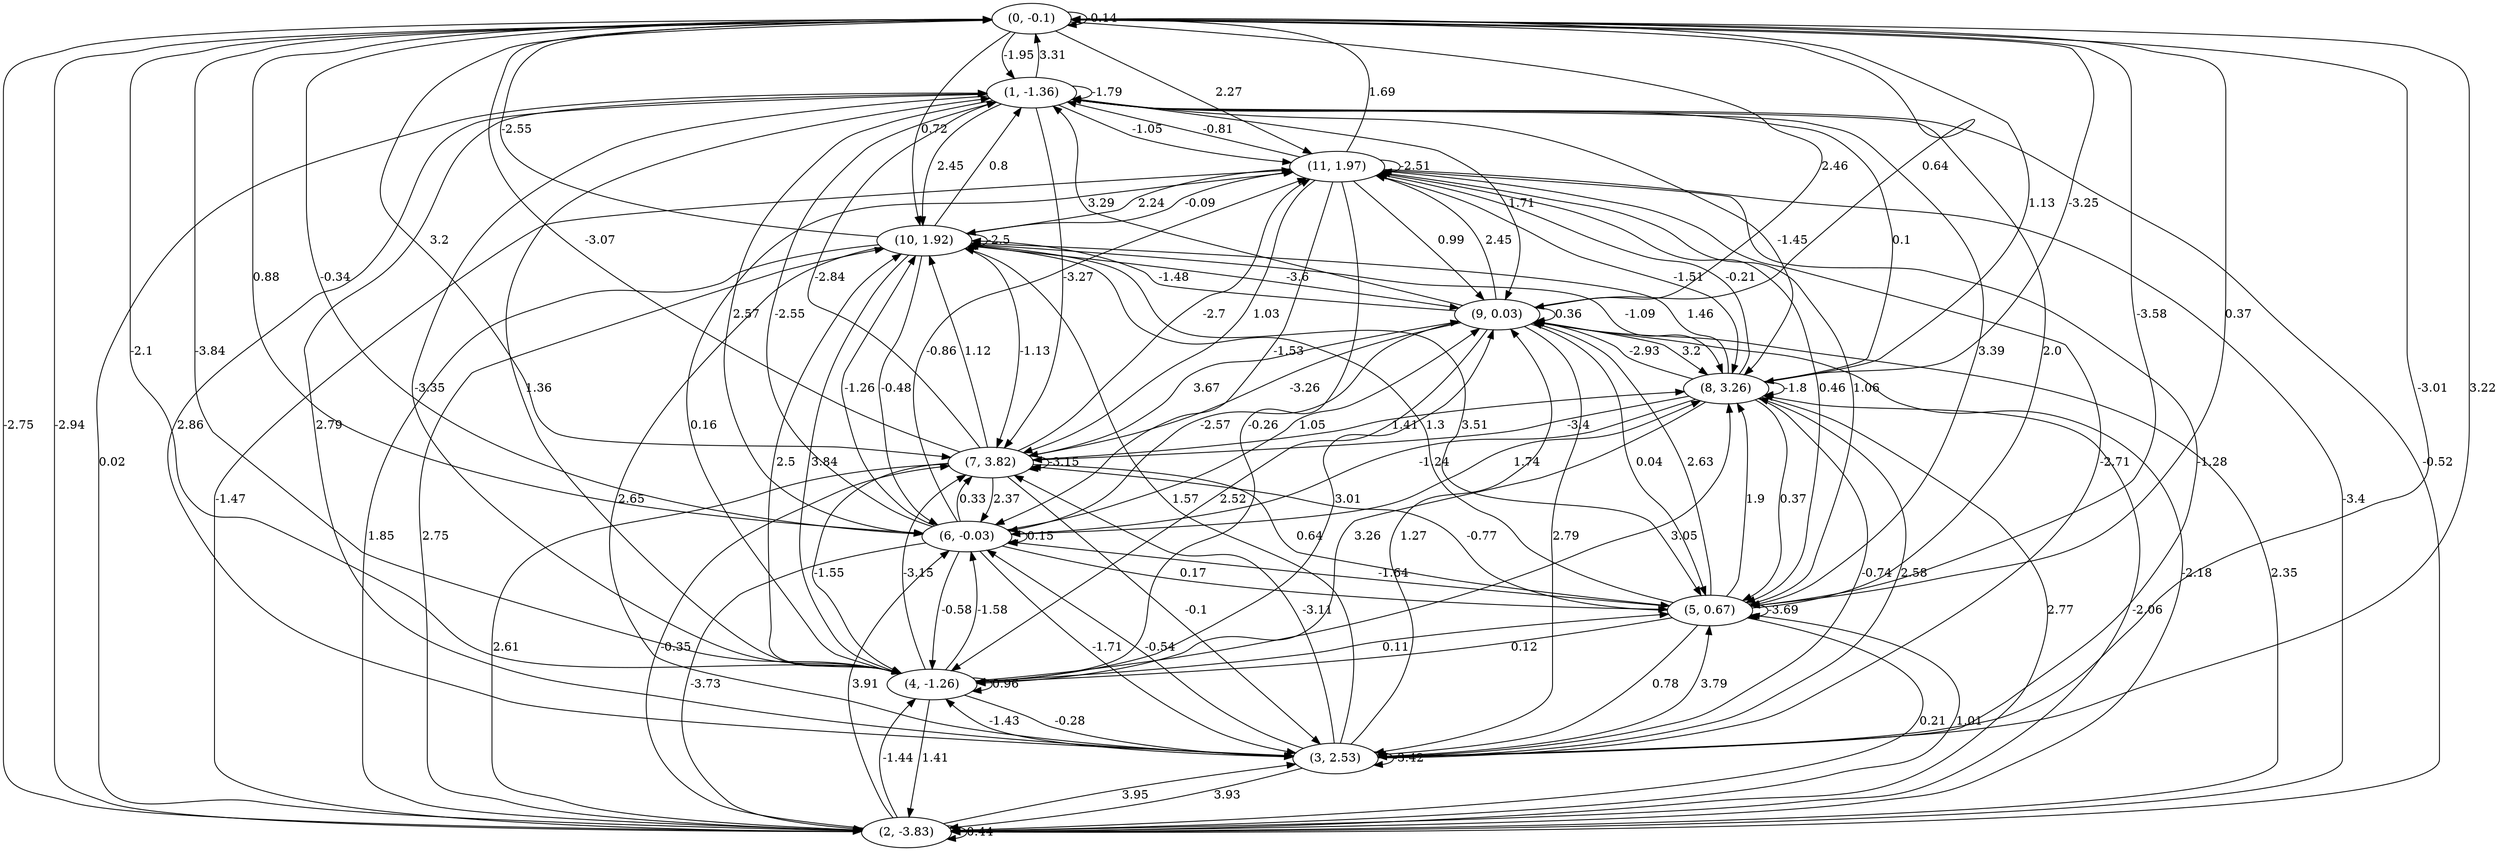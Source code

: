 digraph {
    0 [ label = "(0, -0.1)" ]
    1 [ label = "(1, -1.36)" ]
    2 [ label = "(2, -3.83)" ]
    3 [ label = "(3, 2.53)" ]
    4 [ label = "(4, -1.26)" ]
    5 [ label = "(5, 0.67)" ]
    6 [ label = "(6, -0.03)" ]
    7 [ label = "(7, 3.82)" ]
    8 [ label = "(8, 3.26)" ]
    9 [ label = "(9, 0.03)" ]
    10 [ label = "(10, 1.92)" ]
    11 [ label = "(11, 1.97)" ]
    0 -> 0 [ label = "-0.14" ]
    1 -> 1 [ label = "-1.79" ]
    2 -> 2 [ label = "0.44" ]
    3 -> 3 [ label = "-3.42" ]
    4 -> 4 [ label = "0.96" ]
    5 -> 5 [ label = "-3.69" ]
    6 -> 6 [ label = "0.15" ]
    7 -> 7 [ label = "-3.15" ]
    8 -> 8 [ label = "-1.8" ]
    9 -> 9 [ label = "0.36" ]
    10 -> 10 [ label = "-2.5" ]
    11 -> 11 [ label = "-2.51" ]
    1 -> 0 [ label = "3.31" ]
    2 -> 0 [ label = "-2.94" ]
    3 -> 0 [ label = "3.22" ]
    4 -> 0 [ label = "-3.84" ]
    5 -> 0 [ label = "0.37" ]
    6 -> 0 [ label = "-0.34" ]
    7 -> 0 [ label = "-3.07" ]
    8 -> 0 [ label = "-3.25" ]
    9 -> 0 [ label = "0.64" ]
    10 -> 0 [ label = "-2.55" ]
    11 -> 0 [ label = "1.69" ]
    0 -> 1 [ label = "-1.95" ]
    2 -> 1 [ label = "0.02" ]
    3 -> 1 [ label = "2.79" ]
    4 -> 1 [ label = "1.36" ]
    5 -> 1 [ label = "2.0" ]
    6 -> 1 [ label = "-2.55" ]
    7 -> 1 [ label = "-2.84" ]
    8 -> 1 [ label = "0.1" ]
    9 -> 1 [ label = "3.29" ]
    10 -> 1 [ label = "0.8" ]
    11 -> 1 [ label = "-0.81" ]
    0 -> 2 [ label = "-2.75" ]
    1 -> 2 [ label = "-0.52" ]
    3 -> 2 [ label = "3.93" ]
    4 -> 2 [ label = "1.41" ]
    5 -> 2 [ label = "0.21" ]
    6 -> 2 [ label = "-3.73" ]
    7 -> 2 [ label = "2.61" ]
    8 -> 2 [ label = "2.77" ]
    9 -> 2 [ label = "-2.18" ]
    10 -> 2 [ label = "1.85" ]
    11 -> 2 [ label = "-3.4" ]
    0 -> 3 [ label = "-3.01" ]
    1 -> 3 [ label = "2.86" ]
    2 -> 3 [ label = "3.95" ]
    4 -> 3 [ label = "-0.28" ]
    5 -> 3 [ label = "0.78" ]
    6 -> 3 [ label = "-1.71" ]
    7 -> 3 [ label = "-0.1" ]
    8 -> 3 [ label = "-0.74" ]
    9 -> 3 [ label = "2.79" ]
    10 -> 3 [ label = "2.65" ]
    11 -> 3 [ label = "-1.28" ]
    0 -> 4 [ label = "-2.1" ]
    1 -> 4 [ label = "-3.35" ]
    2 -> 4 [ label = "-1.44" ]
    3 -> 4 [ label = "-1.43" ]
    5 -> 4 [ label = "0.12" ]
    6 -> 4 [ label = "-0.58" ]
    7 -> 4 [ label = "-1.55" ]
    8 -> 4 [ label = "3.26" ]
    9 -> 4 [ label = "2.52" ]
    10 -> 4 [ label = "3.84" ]
    11 -> 4 [ label = "-0.26" ]
    0 -> 5 [ label = "-3.58" ]
    1 -> 5 [ label = "3.39" ]
    2 -> 5 [ label = "1.01" ]
    3 -> 5 [ label = "3.79" ]
    4 -> 5 [ label = "0.11" ]
    6 -> 5 [ label = "0.17" ]
    7 -> 5 [ label = "0.64" ]
    8 -> 5 [ label = "0.37" ]
    9 -> 5 [ label = "0.04" ]
    10 -> 5 [ label = "3.51" ]
    11 -> 5 [ label = "0.46" ]
    0 -> 6 [ label = "0.88" ]
    1 -> 6 [ label = "2.57" ]
    2 -> 6 [ label = "3.91" ]
    3 -> 6 [ label = "-0.54" ]
    4 -> 6 [ label = "-1.58" ]
    5 -> 6 [ label = "-1.64" ]
    7 -> 6 [ label = "2.37" ]
    8 -> 6 [ label = "-1.24" ]
    9 -> 6 [ label = "-2.57" ]
    10 -> 6 [ label = "-0.48" ]
    11 -> 6 [ label = "-1.53" ]
    0 -> 7 [ label = "3.2" ]
    1 -> 7 [ label = "-3.27" ]
    2 -> 7 [ label = "-0.35" ]
    3 -> 7 [ label = "-3.11" ]
    4 -> 7 [ label = "-3.15" ]
    5 -> 7 [ label = "-0.77" ]
    6 -> 7 [ label = "0.33" ]
    8 -> 7 [ label = "-3.4" ]
    9 -> 7 [ label = "-3.26" ]
    10 -> 7 [ label = "-1.13" ]
    11 -> 7 [ label = "1.03" ]
    0 -> 8 [ label = "1.13" ]
    1 -> 8 [ label = "-1.45" ]
    2 -> 8 [ label = "-2.06" ]
    3 -> 8 [ label = "2.58" ]
    4 -> 8 [ label = "3.05" ]
    5 -> 8 [ label = "1.9" ]
    6 -> 8 [ label = "1.74" ]
    7 -> 8 [ label = "1.41" ]
    9 -> 8 [ label = "3.2" ]
    10 -> 8 [ label = "-1.09" ]
    11 -> 8 [ label = "-1.51" ]
    0 -> 9 [ label = "2.46" ]
    1 -> 9 [ label = "1.71" ]
    2 -> 9 [ label = "2.35" ]
    3 -> 9 [ label = "1.27" ]
    4 -> 9 [ label = "3.01" ]
    5 -> 9 [ label = "2.63" ]
    6 -> 9 [ label = "1.05" ]
    7 -> 9 [ label = "3.67" ]
    8 -> 9 [ label = "-2.93" ]
    10 -> 9 [ label = "-3.6" ]
    11 -> 9 [ label = "0.99" ]
    0 -> 10 [ label = "0.72" ]
    1 -> 10 [ label = "2.45" ]
    2 -> 10 [ label = "2.75" ]
    3 -> 10 [ label = "1.57" ]
    4 -> 10 [ label = "2.5" ]
    5 -> 10 [ label = "1.3" ]
    6 -> 10 [ label = "-1.26" ]
    7 -> 10 [ label = "1.12" ]
    8 -> 10 [ label = "1.46" ]
    9 -> 10 [ label = "-1.48" ]
    11 -> 10 [ label = "2.24" ]
    0 -> 11 [ label = "2.27" ]
    1 -> 11 [ label = "-1.05" ]
    2 -> 11 [ label = "-1.47" ]
    3 -> 11 [ label = "-2.71" ]
    4 -> 11 [ label = "0.16" ]
    5 -> 11 [ label = "1.06" ]
    6 -> 11 [ label = "-0.86" ]
    7 -> 11 [ label = "-2.7" ]
    8 -> 11 [ label = "-0.21" ]
    9 -> 11 [ label = "2.45" ]
    10 -> 11 [ label = "-0.09" ]
}


